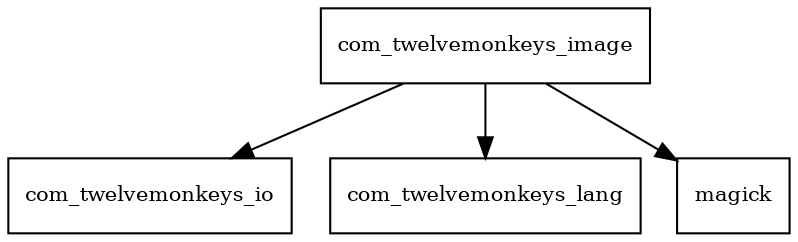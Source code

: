 digraph common_image_3_4_1_package_dependencies {
  node [shape = box, fontsize=10.0];
  com_twelvemonkeys_image -> com_twelvemonkeys_io;
  com_twelvemonkeys_image -> com_twelvemonkeys_lang;
  com_twelvemonkeys_image -> magick;
}
